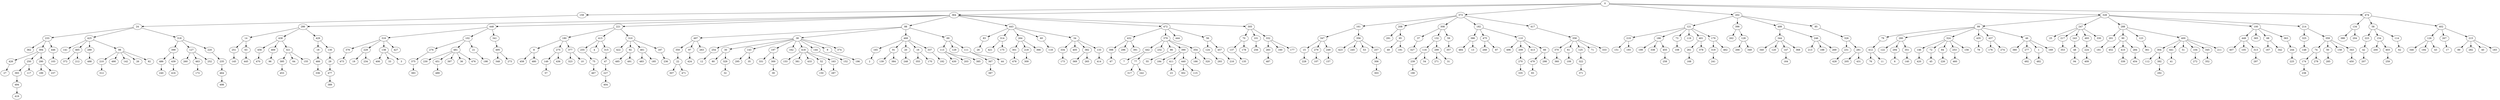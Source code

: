 digraph {
	0 [label=0]
	159 [label=159]
	364 [label=364]
	373 [label=373]
	202 [label=202]
	328 [label=328]
	474 [label=474]
	24 [label=24]
	286 [label=286]
	448 [label=448]
	221 [label=221]
	88 [label=88]
	443 [label=443]
	472 [label=472]
	305 [label=305]
	161 [label=161]
	208 [label=208]
	308 [label=308]
	182 [label=182]
	417 [label=417]
	121 [label=121]
	396 [label=396]
	499 [label=499]
	85 [label=85]
	99 [label=99]
	247 [label=247]
	288 [label=288]
	100 [label=100]
	214 [label=214]
	134 [label=134]
	58 [label=58]
	402 [label=402]
	233 [label=233]
	425 [label=425]
	318 [label=318]
	14 [label=14]
	438 [label=438]
	429 [label=429]
	316 [label=316]
	102 [label=102]
	341 [label=341]
	180 [label=180]
	415 [label=415]
	310 [label=310]
	497 [label=497]
	38 [label=38]
	468 [label=468]
	69 [label=69]
	83 [label=83]
	314 [label=314]
	264 [label=264]
	60 [label=60]
	34 [label=34]
	432 [label=432]
	379 [label=379]
	444 [label=444]
	56 [label=56]
	70 [label=70]
	101 [label=101]
	332 [label=332]
	347 [label=347]
	356 [label=356]
	291 [label=291]
	95 [label=95]
	37 [label=37]
	132 [label=132]
	59 [label=59]
	386 [label=386]
	475 [label=475]
	110 [label=110]
	358 [label=358]
	219 [label=219]
	186 [label=186]
	73 [label=73]
	119 [label=119]
	401 [label=401]
	179 [label=179]
	262 [label=262]
	128 [label=128]
	344 [label=344]
	246 [label=246]
	326 [label=326]
	79 [label=79]
	280 [label=280]
	324 [label=324]
	435 [label=435]
	437 [label=437]
	46 [label=46]
	25 [label=25]
	217 [label=217]
	243 [label=243]
	493 [label=493]
	330 [label=330]
	201 [label=201]
	90 [label=90]
	123 [label=123]
	400 [label=400]
	449 [label=449]
	365 [label=365]
	68 [label=68]
	363 [label=363]
	325 [label=325]
	359 [label=359]
	388 [label=388]
	204 [label=204]
	223 [label=223]
	154 [label=154]
	114 [label=114]
	126 [label=126]
	267 [label=267]
	215 [label=215]
	362 [label=362]
	394 [label=394]
	446 [label=446]
	141 [label=141]
	465 [label=465]
	289 [label=289]
	98 [label=98]
	399 [label=399]
	127 [label=127]
	220 [label=220]
	251 [label=251]
	63 [label=63]
	456 [label=456]
	469 [label=469]
	321 [label=321]
	18 [label=18]
	130 [label=130]
	376 [label=376]
	229 [label=229]
	138 [label=138]
	427 [label=427]
	276 [label=276]
	481 [label=481]
	21 [label=21]
	495 [label=495]
	8 [label=8]
	275 [label=275]
	377 [label=377]
	255 [label=255]
	4 [label=4]
	315 [label=315]
	422 [label=422]
	92 [label=92]
	461 [label=461]
	187 [label=187]
	350 [label=350]
	97 [label=97]
	263 [label=263]
	254 [label=254]
	30 [label=30]
	143 [label=143]
	197 [label=197]
	162 [label=162]
	418 [label=418]
	144 [label=144]
	9 [label=9]
	374 [label=374]
	165 [label=165]
	91 [label=91]
	20 [label=20]
	16 [label=16]
	337 [label=337]
	113 [label=113]
	129 [label=129]
	111 [label=111]
	28 [label=28]
	421 [label=421]
	175 [label=175]
	301 [label=301]
	218 [label=218]
	366 [label=366]
	118 [label=118]
	334 [label=334]
	405 [label=405]
	382 [label=382]
	133 [label=133]
	398 [label=398]
	296 [label=296]
	391 [label=391]
	442 [label=442]
	232 [label=232]
	86 [label=86]
	390 [label=390]
	354 [label=354]
	124 [label=124]
	457 [label=457]
	137 [label=137]
	178 [label=178]
	256 [label=256]
	283 [label=283]
	160 [label=160]
	177 [label=177]
	15 [label=15]
	279 [label=279]
	249 [label=249]
	423 [label=423]
	245 [label=245]
	53 [label=53]
	257 [label=257]
	49 [label=49]
	191 [label=191]
	327 [label=327]
	116 [label=116]
	299 [label=299]
	357 [label=357]
	484 [label=484]
	13 [label=13]
	268 [label=268]
	87 [label=87]
	496 [label=496]
	209 [label=209]
	413 [label=413]
	66 [label=66]
	370 [label=370]
	61 [label=61]
	125 [label=125]
	71 [label=71]
	333 [label=333]
	151 [label=151]
	193 [label=193]
	199 [label=199]
	338 [label=338]
	455 [label=455]
	108 [label=108]
	261 [label=261]
	378 [label=378]
	319 [label=319]
	462 [label=462]
	266 [label=266]
	349 [label=349]
	340 [label=340]
	120 [label=120]
	147 [label=147]
	368 [label=368]
	213 [label=213]
	188 [label=188]
	269 [label=269]
	231 [label=231]
	281 [label=281]
	412 [label=412]
	122 [label=122]
	294 [label=294]
	351 [label=351]
	146 [label=146]
	72 [label=72]
	84 [label=84]
	253 [label=253]
	156 [label=156]
	78 [label=78]
	176 [label=176]
	274 [label=274]
	380 [label=380]
	277 [label=277]
	1 [label=1]
	169 [label=169]
	353 [label=353]
	48 [label=48]
	224 [label=224]
	181 [label=181]
	452 [label=452]
	410 [label=410]
	284 [label=284]
	361 [label=361]
	304 [label=304]
	441 [label=441]
	51 [label=51]
	104 [label=104]
	345 [label=345]
	211 [label=211]
	407 [label=407]
	105 [label=105]
	313 [label=313]
	167 [label=167]
	342 [label=342]
	244 [label=244]
	148 [label=148]
	74 [label=74]
	50 [label=50]
	158 [label=158]
	343 [label=343]
	42 [label=42]
	200 [label=200]
	403 [label=403]
	62 [label=62]
	346 [label=346]
	194 [label=194]
	43 [label=43]
	17 [label=17]
	89 [label=89]
	282 [label=282]
	40 [label=40]
	183 [label=183]
	426 [label=426]
	250 [label=250]
	290 [label=290]
	103 [label=103]
	372 [label=372]
	212 [label=212]
	488 [label=488]
	210 [label=210]
	490 [label=490]
	142 [label=142]
	26 [label=26]
	82 [label=82]
	486 [label=486]
	439 [label=439]
	260 [label=260]
	463 [label=463]
	252 [label=252]
	235 [label=235]
	145 [label=145]
	445 [label=445]
	470 [label=470]
	96 [label=96]
	395 [label=395]
	64 [label=64]
	155 [label=155]
	466 [label=466]
	29 [label=29]
	473 [label=473]
	19 [label=19]
	234 [label=234]
	406 [label=406]
	33 [label=33]
	3 [label=3]
	375 [label=375]
	230 [label=230]
	451 [label=451]
	397 [label=397]
	36 [label=36]
	476 [label=476]
	198 [label=198]
	348 [label=348]
	273 [label=273]
	458 [label=458]
	480 [label=480]
	149 [label=149]
	436 [label=436]
	323 [label=323]
	10 [label=10]
	75 [label=75]
	47 [label=47]
	485 [label=485]
	491 [label=491]
	483 [label=483]
	185 [label=185]
	236 [label=236]
	22 [label=22]
	424 [label=424]
	12 [label=12]
	80 [label=80]
	329 [label=329]
	295 [label=295]
	35 [label=35]
	331 [label=331]
	300 [label=300]
	153 [label=153]
	381 [label=381]
	433 [label=433]
	52 [label=52]
	163 [label=163]
	152 [label=152]
	196 [label=196]
	2 [label=2]
	139 [label=139]
	384 [label=384]
	248 [label=248]
	355 [label=355]
	170 [label=170]
	192 [label=192]
	430 [label=430]
	203 [label=203]
	385 [label=385]
	367 [label=367]
	44 [label=44]
	478 [label=478]
	309 [label=309]
	173 [label=173]
	369 [label=369]
	265 [label=265]
	414 [label=414]
	67 [label=67]
	7 [label=7]
	77 [label=77]
	55 [label=55]
	184 [label=184]
	411 [label=411]
	440 [label=440]
	166 [label=166]
	320 [label=320]
	293 [label=293]
	216 [label=216]
	135 [label=135]
	487 [label=487]
	228 [label=228]
	107 [label=107]
	157 [label=157]
	306 [label=306]
	239 [label=239]
	54 [label=54]
	271 [label=271]
	31 [label=31]
	270 [label=270]
	479 [label=479]
	298 [label=298]
	360 [label=360]
	109 [label=109]
	322 [label=322]
	258 [label=258]
	168 [label=168]
	241 [label=241]
	164 [label=164]
	428 [label=428]
	205 [label=205]
	431 [label=431]
	76 [label=76]
	11 [label=11]
	6 [label=6]
	140 [label=140]
	420 [label=420]
	45 [label=45]
	226 [label=226]
	460 [label=460]
	492 [label=492]
	482 [label=482]
	94 [label=94]
	409 [label=409]
	339 [label=339]
	454 [label=454]
	112 [label=112]
	392 [label=392]
	41 [label=41]
	272 [label=272]
	352 [label=352]
	297 [label=297]
	225 [label=225]
	174 [label=174]
	278 [label=278]
	285 [label=285]
	450 [label=450]
	207 [label=207]
	259 [label=259]
	27 [label=27]
	393 [label=393]
	117 [label=117]
	189 [label=189]
	237 [label=237]
	312 [label=312]
	240 [label=240]
	416 [label=416]
	172 [label=172]
	464 [label=464]
	453 [label=453]
	336 [label=336]
	477 [label=477]
	383 [label=383]
	489 [label=489]
	57 [label=57]
	467 [label=467]
	227 [label=227]
	307 [label=307]
	471 [label=471]
	32 [label=32]
	39 [label=39]
	150 [label=150]
	287 [label=287]
	387 [label=387]
	317 [label=317]
	242 [label=242]
	23 [label=23]
	302 [label=302]
	115 [label=115]
	303 [label=303]
	190 [label=190]
	335 [label=335]
	93 [label=93]
	371 [label=371]
	292 [label=292]
	238 [label=238]
	494 [label=494]
	498 [label=498]
	389 [label=389]
	404 [label=404]
	419 [label=419]
	0 -> 159
	0 -> 364
	0 -> 373
	0 -> 202
	0 -> 328
	0 -> 474
	159 -> 24
	364 -> 286
	364 -> 448
	364 -> 221
	364 -> 88
	364 -> 443
	364 -> 472
	364 -> 305
	373 -> 161
	373 -> 208
	373 -> 308
	373 -> 182
	373 -> 417
	202 -> 121
	202 -> 396
	202 -> 499
	202 -> 85
	328 -> 99
	328 -> 247
	328 -> 288
	328 -> 100
	328 -> 214
	474 -> 134
	474 -> 58
	474 -> 402
	24 -> 233
	24 -> 425
	24 -> 318
	286 -> 14
	286 -> 438
	286 -> 429
	448 -> 316
	448 -> 102
	448 -> 341
	221 -> 180
	221 -> 415
	221 -> 310
	88 -> 497
	88 -> 38
	88 -> 468
	88 -> 69
	443 -> 83
	443 -> 314
	443 -> 264
	443 -> 60
	443 -> 34
	472 -> 432
	472 -> 379
	472 -> 444
	472 -> 56
	305 -> 70
	305 -> 101
	305 -> 332
	161 -> 347
	161 -> 356
	208 -> 291
	208 -> 95
	308 -> 37
	308 -> 132
	308 -> 59
	182 -> 386
	182 -> 475
	182 -> 110
	417 -> 358
	121 -> 219
	121 -> 186
	121 -> 73
	121 -> 119
	121 -> 401
	121 -> 179
	396 -> 262
	396 -> 128
	499 -> 344
	499 -> 246
	85 -> 326
	99 -> 79
	99 -> 280
	99 -> 324
	99 -> 435
	99 -> 437
	99 -> 46
	247 -> 25
	247 -> 217
	247 -> 243
	247 -> 493
	247 -> 330
	288 -> 201
	288 -> 90
	288 -> 123
	288 -> 400
	100 -> 449
	100 -> 365
	100 -> 68
	100 -> 363
	214 -> 325
	214 -> 359
	134 -> 388
	134 -> 204
	58 -> 223
	58 -> 154
	58 -> 114
	402 -> 126
	402 -> 267
	402 -> 215
	233 -> 362
	233 -> 394
	233 -> 446
	425 -> 141
	425 -> 465
	425 -> 289
	425 -> 98
	318 -> 399
	318 -> 127
	318 -> 220
	14 -> 251
	14 -> 63
	438 -> 456
	438 -> 469
	438 -> 321
	429 -> 18
	429 -> 130
	316 -> 376
	316 -> 229
	316 -> 138
	316 -> 427
	102 -> 276
	102 -> 481
	102 -> 21
	341 -> 495
	180 -> 8
	180 -> 275
	180 -> 377
	415 -> 255
	415 -> 4
	415 -> 315
	310 -> 422
	310 -> 92
	310 -> 461
	310 -> 187
	497 -> 350
	497 -> 97
	497 -> 263
	38 -> 254
	38 -> 30
	38 -> 143
	38 -> 197
	38 -> 162
	38 -> 418
	38 -> 144
	38 -> 9
	38 -> 374
	468 -> 165
	468 -> 91
	468 -> 20
	468 -> 16
	468 -> 337
	69 -> 113
	69 -> 129
	69 -> 111
	83 -> 28
	314 -> 421
	314 -> 175
	264 -> 301
	264 -> 218
	264 -> 366
	60 -> 118
	34 -> 334
	34 -> 405
	34 -> 382
	34 -> 133
	432 -> 398
	432 -> 296
	432 -> 391
	379 -> 442
	379 -> 232
	379 -> 86
	379 -> 390
	379 -> 354
	56 -> 124
	56 -> 457
	70 -> 137
	70 -> 178
	101 -> 256
	332 -> 283
	332 -> 160
	332 -> 177
	347 -> 15
	347 -> 279
	347 -> 249
	356 -> 423
	356 -> 245
	356 -> 53
	356 -> 257
	95 -> 49
	95 -> 191
	37 -> 327
	132 -> 116
	132 -> 299
	59 -> 357
	386 -> 484
	386 -> 13
	475 -> 268
	475 -> 87
	110 -> 496
	110 -> 209
	110 -> 413
	110 -> 66
	358 -> 370
	358 -> 61
	358 -> 125
	358 -> 71
	358 -> 333
	219 -> 151
	219 -> 193
	186 -> 199
	186 -> 338
	186 -> 455
	73 -> 108
	401 -> 261
	401 -> 378
	179 -> 319
	179 -> 462
	128 -> 266
	128 -> 349
	344 -> 340
	344 -> 120
	344 -> 147
	344 -> 368
	246 -> 213
	246 -> 188
	246 -> 269
	326 -> 231
	326 -> 281
	79 -> 412
	280 -> 122
	280 -> 294
	280 -> 351
	324 -> 146
	324 -> 72
	324 -> 84
	324 -> 253
	324 -> 156
	435 -> 78
	437 -> 176
	437 -> 274
	46 -> 380
	46 -> 277
	46 -> 1
	46 -> 169
	217 -> 353
	243 -> 48
	493 -> 224
	201 -> 181
	90 -> 452
	90 -> 410
	90 -> 284
	123 -> 361
	400 -> 304
	400 -> 441
	400 -> 51
	400 -> 104
	400 -> 345
	400 -> 211
	449 -> 407
	449 -> 105
	449 -> 313
	68 -> 167
	68 -> 342
	363 -> 244
	325 -> 148
	359 -> 74
	359 -> 50
	359 -> 158
	359 -> 343
	223 -> 42
	154 -> 200
	154 -> 403
	114 -> 62
	126 -> 346
	126 -> 194
	126 -> 43
	267 -> 17
	215 -> 89
	215 -> 282
	215 -> 40
	215 -> 183
	394 -> 426
	394 -> 250
	394 -> 290
	446 -> 103
	465 -> 372
	465 -> 212
	289 -> 488
	98 -> 210
	98 -> 490
	98 -> 142
	98 -> 26
	98 -> 82
	399 -> 486
	399 -> 439
	127 -> 260
	127 -> 463
	127 -> 252
	220 -> 235
	251 -> 145
	63 -> 445
	456 -> 470
	469 -> 96
	321 -> 395
	321 -> 64
	321 -> 155
	18 -> 466
	130 -> 29
	376 -> 473
	229 -> 19
	229 -> 234
	138 -> 406
	138 -> 33
	138 -> 3
	276 -> 375
	481 -> 230
	481 -> 451
	481 -> 397
	481 -> 36
	481 -> 476
	21 -> 198
	495 -> 348
	495 -> 273
	8 -> 458
	8 -> 480
	275 -> 149
	275 -> 436
	377 -> 323
	377 -> 10
	255 -> 75
	315 -> 47
	92 -> 485
	92 -> 491
	461 -> 483
	461 -> 185
	187 -> 236
	350 -> 22
	97 -> 424
	254 -> 12
	30 -> 80
	30 -> 329
	143 -> 295
	143 -> 35
	197 -> 331
	197 -> 300
	418 -> 153
	418 -> 381
	418 -> 433
	418 -> 52
	418 -> 163
	144 -> 152
	9 -> 196
	165 -> 2
	91 -> 139
	91 -> 384
	20 -> 248
	16 -> 355
	16 -> 170
	337 -> 192
	113 -> 430
	113 -> 203
	113 -> 385
	111 -> 367
	111 -> 44
	301 -> 478
	218 -> 309
	334 -> 173
	382 -> 369
	382 -> 265
	133 -> 414
	398 -> 67
	442 -> 7
	442 -> 77
	86 -> 55
	390 -> 184
	390 -> 411
	390 -> 440
	354 -> 166
	354 -> 320
	124 -> 293
	457 -> 216
	137 -> 135
	283 -> 487
	15 -> 228
	279 -> 107
	249 -> 157
	257 -> 306
	116 -> 239
	116 -> 54
	299 -> 271
	299 -> 31
	209 -> 270
	66 -> 479
	66 -> 298
	370 -> 360
	61 -> 109
	125 -> 322
	455 -> 258
	261 -> 168
	319 -> 241
	147 -> 164
	231 -> 428
	281 -> 205
	281 -> 431
	412 -> 76
	412 -> 11
	294 -> 6
	351 -> 140
	146 -> 420
	72 -> 45
	84 -> 226
	253 -> 460
	277 -> 492
	1 -> 482
	48 -> 94
	224 -> 409
	410 -> 339
	284 -> 454
	304 -> 112
	304 -> 392
	441 -> 41
	104 -> 272
	345 -> 352
	313 -> 297
	244 -> 225
	74 -> 174
	74 -> 278
	50 -> 285
	343 -> 450
	42 -> 207
	403 -> 259
	426 -> 27
	250 -> 393
	250 -> 117
	290 -> 189
	290 -> 237
	210 -> 312
	486 -> 240
	439 -> 416
	463 -> 172
	235 -> 464
	395 -> 453
	466 -> 336
	29 -> 477
	375 -> 383
	451 -> 489
	149 -> 57
	75 -> 467
	47 -> 227
	22 -> 307
	22 -> 471
	329 -> 32
	300 -> 39
	52 -> 150
	163 -> 287
	367 -> 387
	77 -> 317
	77 -> 242
	411 -> 23
	440 -> 302
	440 -> 115
	306 -> 303
	239 -> 190
	270 -> 335
	479 -> 93
	322 -> 371
	392 -> 292
	174 -> 238
	393 -> 494
	464 -> 498
	477 -> 389
	227 -> 404
	494 -> 419
}